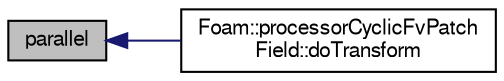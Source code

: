 digraph "parallel"
{
  bgcolor="transparent";
  edge [fontname="FreeSans",fontsize="10",labelfontname="FreeSans",labelfontsize="10"];
  node [fontname="FreeSans",fontsize="10",shape=record];
  rankdir="LR";
  Node238 [label="parallel",height=0.2,width=0.4,color="black", fillcolor="grey75", style="filled", fontcolor="black"];
  Node238 -> Node239 [dir="back",color="midnightblue",fontsize="10",style="solid",fontname="FreeSans"];
  Node239 [label="Foam::processorCyclicFvPatch\lField::doTransform",height=0.2,width=0.4,color="black",URL="$a22042.html#a1a72fff645a76007304a293091997e6d",tooltip="Does the patch field perform the transfromation. "];
}
